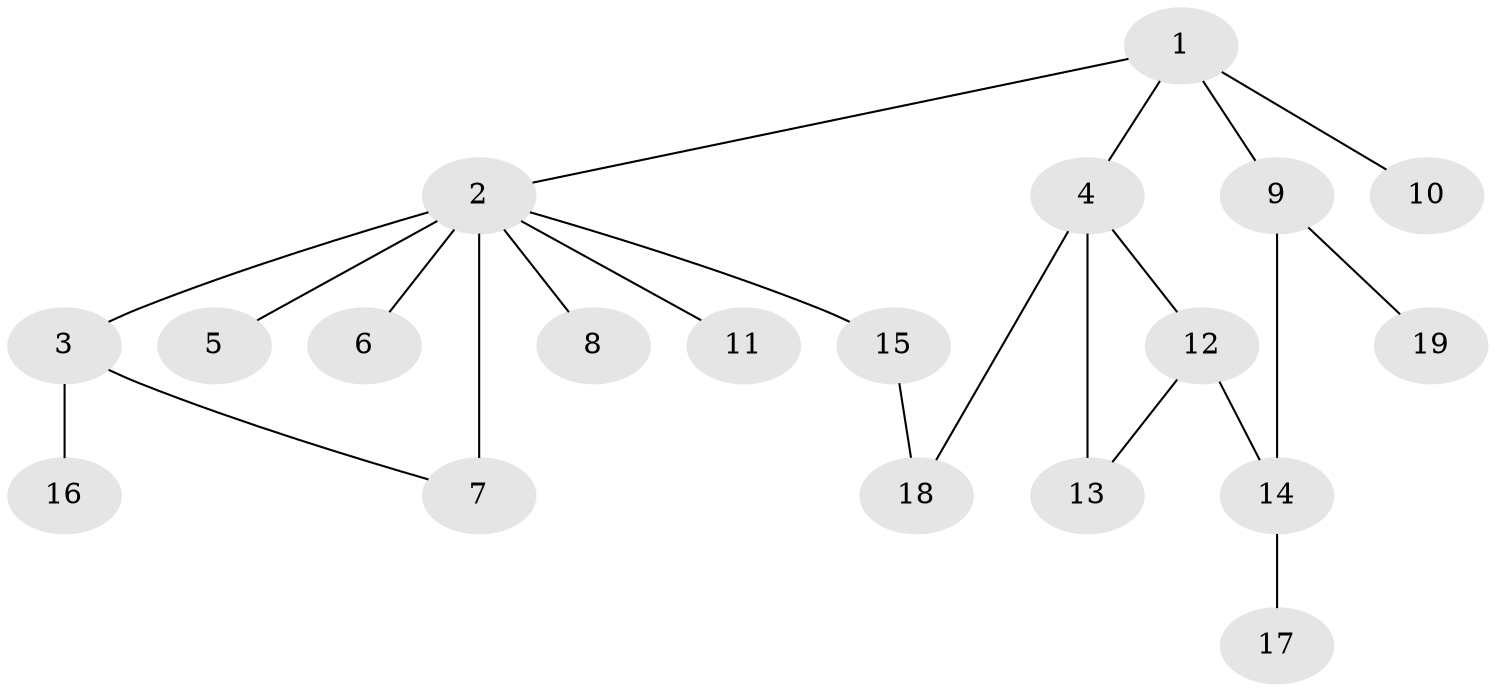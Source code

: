 // original degree distribution, {7: 0.031746031746031744, 12: 0.015873015873015872, 9: 0.015873015873015872, 2: 0.15873015873015872, 3: 0.06349206349206349, 1: 0.6031746031746031, 4: 0.06349206349206349, 5: 0.015873015873015872, 6: 0.031746031746031744}
// Generated by graph-tools (version 1.1) at 2025/50/03/04/25 22:50:12]
// undirected, 19 vertices, 22 edges
graph export_dot {
  node [color=gray90,style=filled];
  1;
  2;
  3;
  4;
  5;
  6;
  7;
  8;
  9;
  10;
  11;
  12;
  13;
  14;
  15;
  16;
  17;
  18;
  19;
  1 -- 2 [weight=1.0];
  1 -- 4 [weight=1.0];
  1 -- 9 [weight=1.0];
  1 -- 10 [weight=1.0];
  2 -- 3 [weight=1.0];
  2 -- 5 [weight=1.0];
  2 -- 6 [weight=1.0];
  2 -- 7 [weight=3.0];
  2 -- 8 [weight=2.0];
  2 -- 11 [weight=1.0];
  2 -- 15 [weight=1.0];
  3 -- 7 [weight=1.0];
  3 -- 16 [weight=4.0];
  4 -- 12 [weight=1.0];
  4 -- 13 [weight=2.0];
  4 -- 18 [weight=1.0];
  9 -- 14 [weight=1.0];
  9 -- 19 [weight=1.0];
  12 -- 13 [weight=1.0];
  12 -- 14 [weight=1.0];
  14 -- 17 [weight=1.0];
  15 -- 18 [weight=1.0];
}
